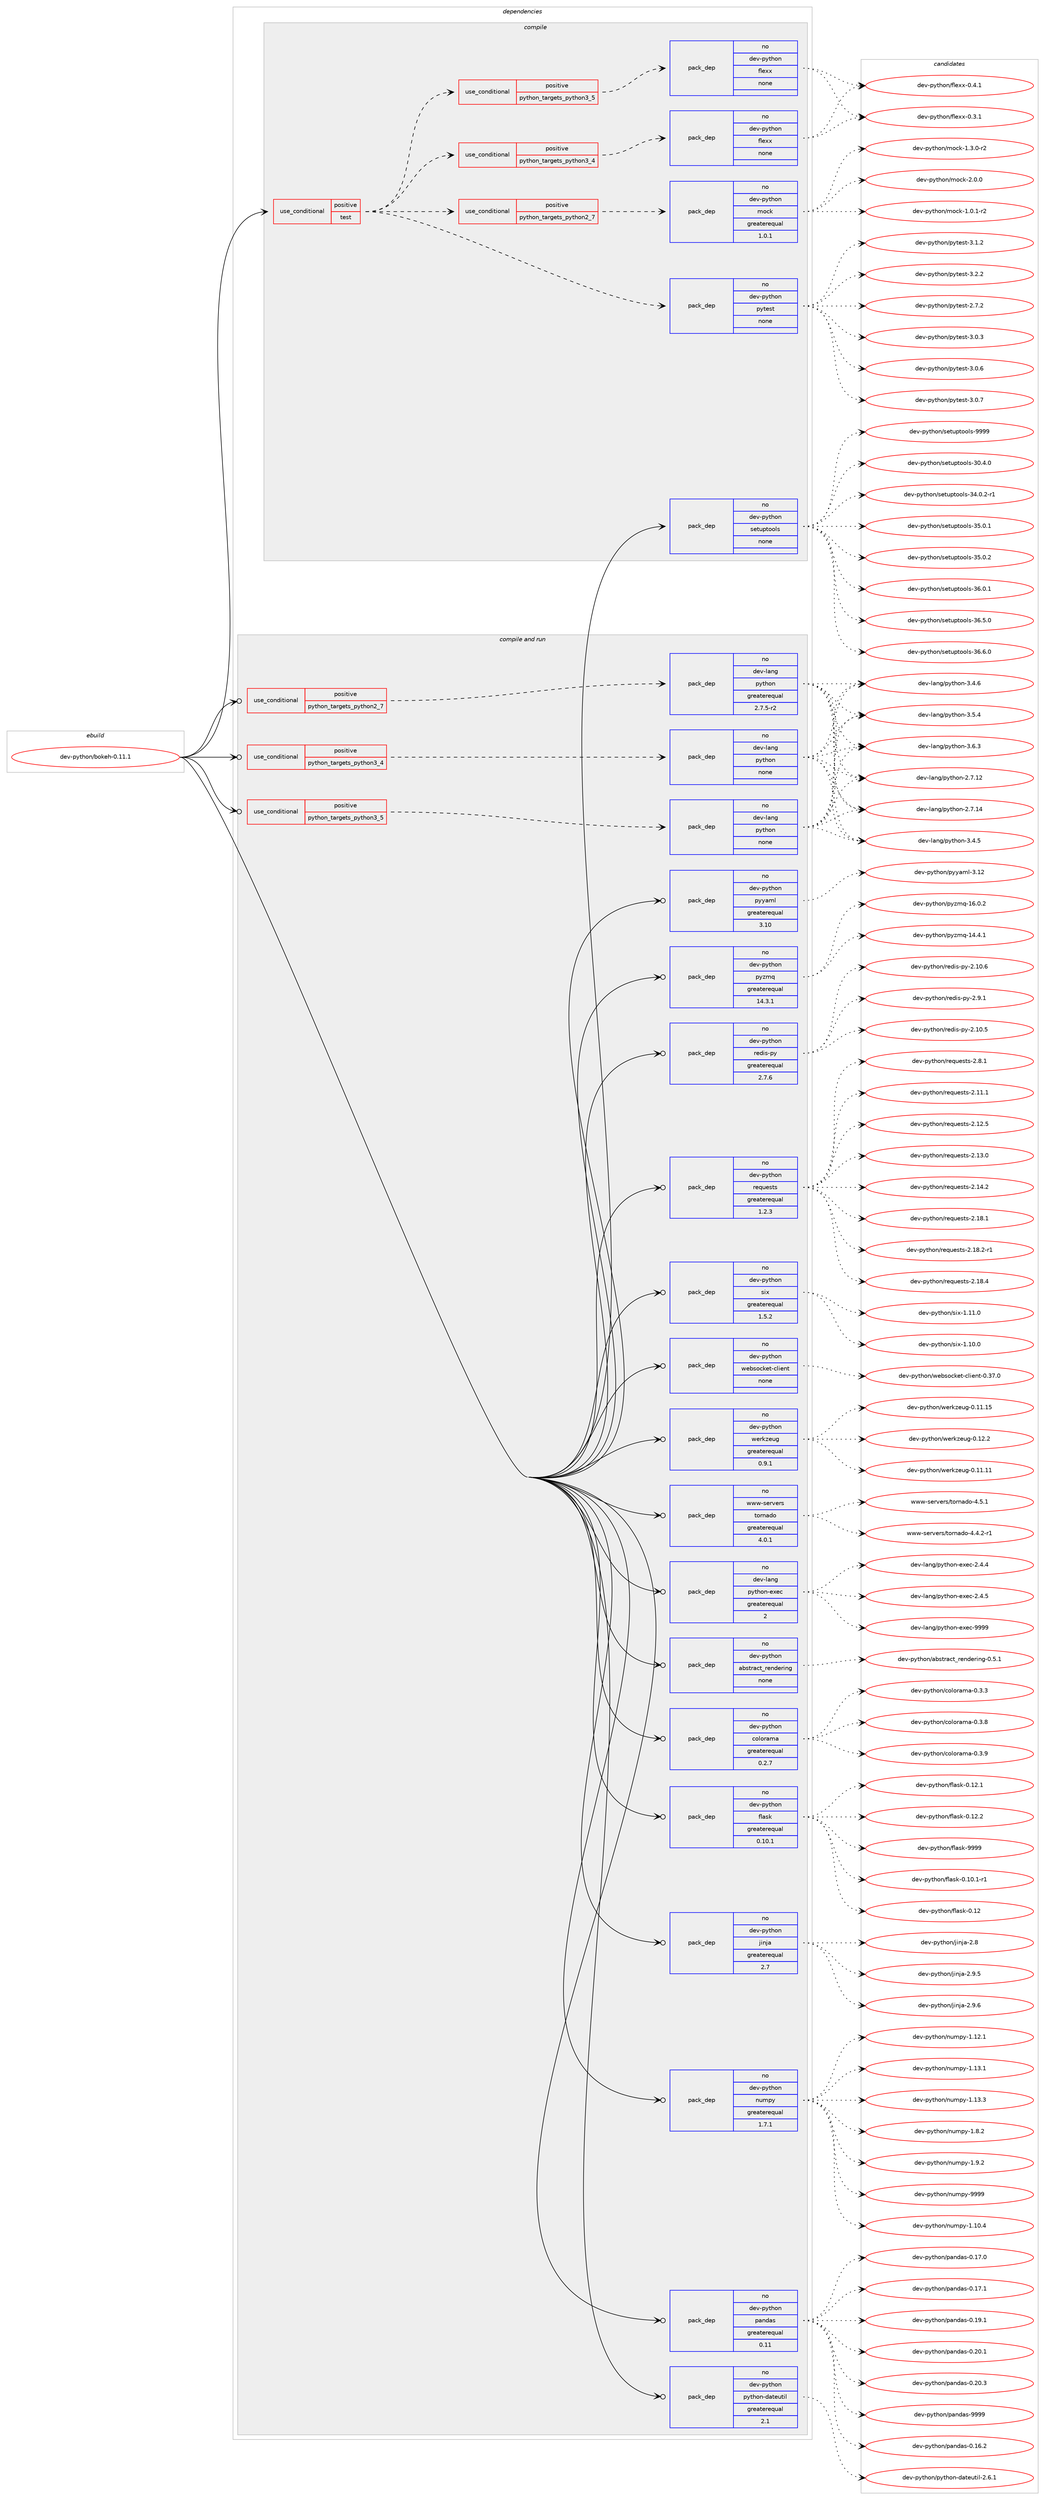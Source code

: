 digraph prolog {

# *************
# Graph options
# *************

newrank=true;
concentrate=true;
compound=true;
graph [rankdir=LR,fontname=Helvetica,fontsize=10,ranksep=1.5];#, ranksep=2.5, nodesep=0.2];
edge  [arrowhead=vee];
node  [fontname=Helvetica,fontsize=10];

# **********
# The ebuild
# **********

subgraph cluster_leftcol {
color=gray;
rank=same;
label=<<i>ebuild</i>>;
id [label="dev-python/bokeh-0.11.1", color=red, width=4, href="../dev-python/bokeh-0.11.1.svg"];
}

# ****************
# The dependencies
# ****************

subgraph cluster_midcol {
color=gray;
label=<<i>dependencies</i>>;
subgraph cluster_compile {
fillcolor="#eeeeee";
style=filled;
label=<<i>compile</i>>;
subgraph cond30224 {
dependency149125 [label=<<TABLE BORDER="0" CELLBORDER="1" CELLSPACING="0" CELLPADDING="4"><TR><TD ROWSPAN="3" CELLPADDING="10">use_conditional</TD></TR><TR><TD>positive</TD></TR><TR><TD>test</TD></TR></TABLE>>, shape=none, color=red];
subgraph pack115080 {
dependency149126 [label=<<TABLE BORDER="0" CELLBORDER="1" CELLSPACING="0" CELLPADDING="4" WIDTH="220"><TR><TD ROWSPAN="6" CELLPADDING="30">pack_dep</TD></TR><TR><TD WIDTH="110">no</TD></TR><TR><TD>dev-python</TD></TR><TR><TD>pytest</TD></TR><TR><TD>none</TD></TR><TR><TD></TD></TR></TABLE>>, shape=none, color=blue];
}
dependency149125:e -> dependency149126:w [weight=20,style="dashed",arrowhead="vee"];
subgraph cond30225 {
dependency149127 [label=<<TABLE BORDER="0" CELLBORDER="1" CELLSPACING="0" CELLPADDING="4"><TR><TD ROWSPAN="3" CELLPADDING="10">use_conditional</TD></TR><TR><TD>positive</TD></TR><TR><TD>python_targets_python2_7</TD></TR></TABLE>>, shape=none, color=red];
subgraph pack115081 {
dependency149128 [label=<<TABLE BORDER="0" CELLBORDER="1" CELLSPACING="0" CELLPADDING="4" WIDTH="220"><TR><TD ROWSPAN="6" CELLPADDING="30">pack_dep</TD></TR><TR><TD WIDTH="110">no</TD></TR><TR><TD>dev-python</TD></TR><TR><TD>mock</TD></TR><TR><TD>greaterequal</TD></TR><TR><TD>1.0.1</TD></TR></TABLE>>, shape=none, color=blue];
}
dependency149127:e -> dependency149128:w [weight=20,style="dashed",arrowhead="vee"];
}
dependency149125:e -> dependency149127:w [weight=20,style="dashed",arrowhead="vee"];
subgraph cond30226 {
dependency149129 [label=<<TABLE BORDER="0" CELLBORDER="1" CELLSPACING="0" CELLPADDING="4"><TR><TD ROWSPAN="3" CELLPADDING="10">use_conditional</TD></TR><TR><TD>positive</TD></TR><TR><TD>python_targets_python3_4</TD></TR></TABLE>>, shape=none, color=red];
subgraph pack115082 {
dependency149130 [label=<<TABLE BORDER="0" CELLBORDER="1" CELLSPACING="0" CELLPADDING="4" WIDTH="220"><TR><TD ROWSPAN="6" CELLPADDING="30">pack_dep</TD></TR><TR><TD WIDTH="110">no</TD></TR><TR><TD>dev-python</TD></TR><TR><TD>flexx</TD></TR><TR><TD>none</TD></TR><TR><TD></TD></TR></TABLE>>, shape=none, color=blue];
}
dependency149129:e -> dependency149130:w [weight=20,style="dashed",arrowhead="vee"];
}
dependency149125:e -> dependency149129:w [weight=20,style="dashed",arrowhead="vee"];
subgraph cond30227 {
dependency149131 [label=<<TABLE BORDER="0" CELLBORDER="1" CELLSPACING="0" CELLPADDING="4"><TR><TD ROWSPAN="3" CELLPADDING="10">use_conditional</TD></TR><TR><TD>positive</TD></TR><TR><TD>python_targets_python3_5</TD></TR></TABLE>>, shape=none, color=red];
subgraph pack115083 {
dependency149132 [label=<<TABLE BORDER="0" CELLBORDER="1" CELLSPACING="0" CELLPADDING="4" WIDTH="220"><TR><TD ROWSPAN="6" CELLPADDING="30">pack_dep</TD></TR><TR><TD WIDTH="110">no</TD></TR><TR><TD>dev-python</TD></TR><TR><TD>flexx</TD></TR><TR><TD>none</TD></TR><TR><TD></TD></TR></TABLE>>, shape=none, color=blue];
}
dependency149131:e -> dependency149132:w [weight=20,style="dashed",arrowhead="vee"];
}
dependency149125:e -> dependency149131:w [weight=20,style="dashed",arrowhead="vee"];
}
id:e -> dependency149125:w [weight=20,style="solid",arrowhead="vee"];
subgraph pack115084 {
dependency149133 [label=<<TABLE BORDER="0" CELLBORDER="1" CELLSPACING="0" CELLPADDING="4" WIDTH="220"><TR><TD ROWSPAN="6" CELLPADDING="30">pack_dep</TD></TR><TR><TD WIDTH="110">no</TD></TR><TR><TD>dev-python</TD></TR><TR><TD>setuptools</TD></TR><TR><TD>none</TD></TR><TR><TD></TD></TR></TABLE>>, shape=none, color=blue];
}
id:e -> dependency149133:w [weight=20,style="solid",arrowhead="vee"];
}
subgraph cluster_compileandrun {
fillcolor="#eeeeee";
style=filled;
label=<<i>compile and run</i>>;
subgraph cond30228 {
dependency149134 [label=<<TABLE BORDER="0" CELLBORDER="1" CELLSPACING="0" CELLPADDING="4"><TR><TD ROWSPAN="3" CELLPADDING="10">use_conditional</TD></TR><TR><TD>positive</TD></TR><TR><TD>python_targets_python2_7</TD></TR></TABLE>>, shape=none, color=red];
subgraph pack115085 {
dependency149135 [label=<<TABLE BORDER="0" CELLBORDER="1" CELLSPACING="0" CELLPADDING="4" WIDTH="220"><TR><TD ROWSPAN="6" CELLPADDING="30">pack_dep</TD></TR><TR><TD WIDTH="110">no</TD></TR><TR><TD>dev-lang</TD></TR><TR><TD>python</TD></TR><TR><TD>greaterequal</TD></TR><TR><TD>2.7.5-r2</TD></TR></TABLE>>, shape=none, color=blue];
}
dependency149134:e -> dependency149135:w [weight=20,style="dashed",arrowhead="vee"];
}
id:e -> dependency149134:w [weight=20,style="solid",arrowhead="odotvee"];
subgraph cond30229 {
dependency149136 [label=<<TABLE BORDER="0" CELLBORDER="1" CELLSPACING="0" CELLPADDING="4"><TR><TD ROWSPAN="3" CELLPADDING="10">use_conditional</TD></TR><TR><TD>positive</TD></TR><TR><TD>python_targets_python3_4</TD></TR></TABLE>>, shape=none, color=red];
subgraph pack115086 {
dependency149137 [label=<<TABLE BORDER="0" CELLBORDER="1" CELLSPACING="0" CELLPADDING="4" WIDTH="220"><TR><TD ROWSPAN="6" CELLPADDING="30">pack_dep</TD></TR><TR><TD WIDTH="110">no</TD></TR><TR><TD>dev-lang</TD></TR><TR><TD>python</TD></TR><TR><TD>none</TD></TR><TR><TD></TD></TR></TABLE>>, shape=none, color=blue];
}
dependency149136:e -> dependency149137:w [weight=20,style="dashed",arrowhead="vee"];
}
id:e -> dependency149136:w [weight=20,style="solid",arrowhead="odotvee"];
subgraph cond30230 {
dependency149138 [label=<<TABLE BORDER="0" CELLBORDER="1" CELLSPACING="0" CELLPADDING="4"><TR><TD ROWSPAN="3" CELLPADDING="10">use_conditional</TD></TR><TR><TD>positive</TD></TR><TR><TD>python_targets_python3_5</TD></TR></TABLE>>, shape=none, color=red];
subgraph pack115087 {
dependency149139 [label=<<TABLE BORDER="0" CELLBORDER="1" CELLSPACING="0" CELLPADDING="4" WIDTH="220"><TR><TD ROWSPAN="6" CELLPADDING="30">pack_dep</TD></TR><TR><TD WIDTH="110">no</TD></TR><TR><TD>dev-lang</TD></TR><TR><TD>python</TD></TR><TR><TD>none</TD></TR><TR><TD></TD></TR></TABLE>>, shape=none, color=blue];
}
dependency149138:e -> dependency149139:w [weight=20,style="dashed",arrowhead="vee"];
}
id:e -> dependency149138:w [weight=20,style="solid",arrowhead="odotvee"];
subgraph pack115088 {
dependency149140 [label=<<TABLE BORDER="0" CELLBORDER="1" CELLSPACING="0" CELLPADDING="4" WIDTH="220"><TR><TD ROWSPAN="6" CELLPADDING="30">pack_dep</TD></TR><TR><TD WIDTH="110">no</TD></TR><TR><TD>dev-lang</TD></TR><TR><TD>python-exec</TD></TR><TR><TD>greaterequal</TD></TR><TR><TD>2</TD></TR></TABLE>>, shape=none, color=blue];
}
id:e -> dependency149140:w [weight=20,style="solid",arrowhead="odotvee"];
subgraph pack115089 {
dependency149141 [label=<<TABLE BORDER="0" CELLBORDER="1" CELLSPACING="0" CELLPADDING="4" WIDTH="220"><TR><TD ROWSPAN="6" CELLPADDING="30">pack_dep</TD></TR><TR><TD WIDTH="110">no</TD></TR><TR><TD>dev-python</TD></TR><TR><TD>abstract_rendering</TD></TR><TR><TD>none</TD></TR><TR><TD></TD></TR></TABLE>>, shape=none, color=blue];
}
id:e -> dependency149141:w [weight=20,style="solid",arrowhead="odotvee"];
subgraph pack115090 {
dependency149142 [label=<<TABLE BORDER="0" CELLBORDER="1" CELLSPACING="0" CELLPADDING="4" WIDTH="220"><TR><TD ROWSPAN="6" CELLPADDING="30">pack_dep</TD></TR><TR><TD WIDTH="110">no</TD></TR><TR><TD>dev-python</TD></TR><TR><TD>colorama</TD></TR><TR><TD>greaterequal</TD></TR><TR><TD>0.2.7</TD></TR></TABLE>>, shape=none, color=blue];
}
id:e -> dependency149142:w [weight=20,style="solid",arrowhead="odotvee"];
subgraph pack115091 {
dependency149143 [label=<<TABLE BORDER="0" CELLBORDER="1" CELLSPACING="0" CELLPADDING="4" WIDTH="220"><TR><TD ROWSPAN="6" CELLPADDING="30">pack_dep</TD></TR><TR><TD WIDTH="110">no</TD></TR><TR><TD>dev-python</TD></TR><TR><TD>flask</TD></TR><TR><TD>greaterequal</TD></TR><TR><TD>0.10.1</TD></TR></TABLE>>, shape=none, color=blue];
}
id:e -> dependency149143:w [weight=20,style="solid",arrowhead="odotvee"];
subgraph pack115092 {
dependency149144 [label=<<TABLE BORDER="0" CELLBORDER="1" CELLSPACING="0" CELLPADDING="4" WIDTH="220"><TR><TD ROWSPAN="6" CELLPADDING="30">pack_dep</TD></TR><TR><TD WIDTH="110">no</TD></TR><TR><TD>dev-python</TD></TR><TR><TD>jinja</TD></TR><TR><TD>greaterequal</TD></TR><TR><TD>2.7</TD></TR></TABLE>>, shape=none, color=blue];
}
id:e -> dependency149144:w [weight=20,style="solid",arrowhead="odotvee"];
subgraph pack115093 {
dependency149145 [label=<<TABLE BORDER="0" CELLBORDER="1" CELLSPACING="0" CELLPADDING="4" WIDTH="220"><TR><TD ROWSPAN="6" CELLPADDING="30">pack_dep</TD></TR><TR><TD WIDTH="110">no</TD></TR><TR><TD>dev-python</TD></TR><TR><TD>numpy</TD></TR><TR><TD>greaterequal</TD></TR><TR><TD>1.7.1</TD></TR></TABLE>>, shape=none, color=blue];
}
id:e -> dependency149145:w [weight=20,style="solid",arrowhead="odotvee"];
subgraph pack115094 {
dependency149146 [label=<<TABLE BORDER="0" CELLBORDER="1" CELLSPACING="0" CELLPADDING="4" WIDTH="220"><TR><TD ROWSPAN="6" CELLPADDING="30">pack_dep</TD></TR><TR><TD WIDTH="110">no</TD></TR><TR><TD>dev-python</TD></TR><TR><TD>pandas</TD></TR><TR><TD>greaterequal</TD></TR><TR><TD>0.11</TD></TR></TABLE>>, shape=none, color=blue];
}
id:e -> dependency149146:w [weight=20,style="solid",arrowhead="odotvee"];
subgraph pack115095 {
dependency149147 [label=<<TABLE BORDER="0" CELLBORDER="1" CELLSPACING="0" CELLPADDING="4" WIDTH="220"><TR><TD ROWSPAN="6" CELLPADDING="30">pack_dep</TD></TR><TR><TD WIDTH="110">no</TD></TR><TR><TD>dev-python</TD></TR><TR><TD>python-dateutil</TD></TR><TR><TD>greaterequal</TD></TR><TR><TD>2.1</TD></TR></TABLE>>, shape=none, color=blue];
}
id:e -> dependency149147:w [weight=20,style="solid",arrowhead="odotvee"];
subgraph pack115096 {
dependency149148 [label=<<TABLE BORDER="0" CELLBORDER="1" CELLSPACING="0" CELLPADDING="4" WIDTH="220"><TR><TD ROWSPAN="6" CELLPADDING="30">pack_dep</TD></TR><TR><TD WIDTH="110">no</TD></TR><TR><TD>dev-python</TD></TR><TR><TD>pyyaml</TD></TR><TR><TD>greaterequal</TD></TR><TR><TD>3.10</TD></TR></TABLE>>, shape=none, color=blue];
}
id:e -> dependency149148:w [weight=20,style="solid",arrowhead="odotvee"];
subgraph pack115097 {
dependency149149 [label=<<TABLE BORDER="0" CELLBORDER="1" CELLSPACING="0" CELLPADDING="4" WIDTH="220"><TR><TD ROWSPAN="6" CELLPADDING="30">pack_dep</TD></TR><TR><TD WIDTH="110">no</TD></TR><TR><TD>dev-python</TD></TR><TR><TD>pyzmq</TD></TR><TR><TD>greaterequal</TD></TR><TR><TD>14.3.1</TD></TR></TABLE>>, shape=none, color=blue];
}
id:e -> dependency149149:w [weight=20,style="solid",arrowhead="odotvee"];
subgraph pack115098 {
dependency149150 [label=<<TABLE BORDER="0" CELLBORDER="1" CELLSPACING="0" CELLPADDING="4" WIDTH="220"><TR><TD ROWSPAN="6" CELLPADDING="30">pack_dep</TD></TR><TR><TD WIDTH="110">no</TD></TR><TR><TD>dev-python</TD></TR><TR><TD>redis-py</TD></TR><TR><TD>greaterequal</TD></TR><TR><TD>2.7.6</TD></TR></TABLE>>, shape=none, color=blue];
}
id:e -> dependency149150:w [weight=20,style="solid",arrowhead="odotvee"];
subgraph pack115099 {
dependency149151 [label=<<TABLE BORDER="0" CELLBORDER="1" CELLSPACING="0" CELLPADDING="4" WIDTH="220"><TR><TD ROWSPAN="6" CELLPADDING="30">pack_dep</TD></TR><TR><TD WIDTH="110">no</TD></TR><TR><TD>dev-python</TD></TR><TR><TD>requests</TD></TR><TR><TD>greaterequal</TD></TR><TR><TD>1.2.3</TD></TR></TABLE>>, shape=none, color=blue];
}
id:e -> dependency149151:w [weight=20,style="solid",arrowhead="odotvee"];
subgraph pack115100 {
dependency149152 [label=<<TABLE BORDER="0" CELLBORDER="1" CELLSPACING="0" CELLPADDING="4" WIDTH="220"><TR><TD ROWSPAN="6" CELLPADDING="30">pack_dep</TD></TR><TR><TD WIDTH="110">no</TD></TR><TR><TD>dev-python</TD></TR><TR><TD>six</TD></TR><TR><TD>greaterequal</TD></TR><TR><TD>1.5.2</TD></TR></TABLE>>, shape=none, color=blue];
}
id:e -> dependency149152:w [weight=20,style="solid",arrowhead="odotvee"];
subgraph pack115101 {
dependency149153 [label=<<TABLE BORDER="0" CELLBORDER="1" CELLSPACING="0" CELLPADDING="4" WIDTH="220"><TR><TD ROWSPAN="6" CELLPADDING="30">pack_dep</TD></TR><TR><TD WIDTH="110">no</TD></TR><TR><TD>dev-python</TD></TR><TR><TD>websocket-client</TD></TR><TR><TD>none</TD></TR><TR><TD></TD></TR></TABLE>>, shape=none, color=blue];
}
id:e -> dependency149153:w [weight=20,style="solid",arrowhead="odotvee"];
subgraph pack115102 {
dependency149154 [label=<<TABLE BORDER="0" CELLBORDER="1" CELLSPACING="0" CELLPADDING="4" WIDTH="220"><TR><TD ROWSPAN="6" CELLPADDING="30">pack_dep</TD></TR><TR><TD WIDTH="110">no</TD></TR><TR><TD>dev-python</TD></TR><TR><TD>werkzeug</TD></TR><TR><TD>greaterequal</TD></TR><TR><TD>0.9.1</TD></TR></TABLE>>, shape=none, color=blue];
}
id:e -> dependency149154:w [weight=20,style="solid",arrowhead="odotvee"];
subgraph pack115103 {
dependency149155 [label=<<TABLE BORDER="0" CELLBORDER="1" CELLSPACING="0" CELLPADDING="4" WIDTH="220"><TR><TD ROWSPAN="6" CELLPADDING="30">pack_dep</TD></TR><TR><TD WIDTH="110">no</TD></TR><TR><TD>www-servers</TD></TR><TR><TD>tornado</TD></TR><TR><TD>greaterequal</TD></TR><TR><TD>4.0.1</TD></TR></TABLE>>, shape=none, color=blue];
}
id:e -> dependency149155:w [weight=20,style="solid",arrowhead="odotvee"];
}
subgraph cluster_run {
fillcolor="#eeeeee";
style=filled;
label=<<i>run</i>>;
}
}

# **************
# The candidates
# **************

subgraph cluster_choices {
rank=same;
color=gray;
label=<<i>candidates</i>>;

subgraph choice115080 {
color=black;
nodesep=1;
choice1001011184511212111610411111047112121116101115116455046554650 [label="dev-python/pytest-2.7.2", color=red, width=4,href="../dev-python/pytest-2.7.2.svg"];
choice1001011184511212111610411111047112121116101115116455146484651 [label="dev-python/pytest-3.0.3", color=red, width=4,href="../dev-python/pytest-3.0.3.svg"];
choice1001011184511212111610411111047112121116101115116455146484654 [label="dev-python/pytest-3.0.6", color=red, width=4,href="../dev-python/pytest-3.0.6.svg"];
choice1001011184511212111610411111047112121116101115116455146484655 [label="dev-python/pytest-3.0.7", color=red, width=4,href="../dev-python/pytest-3.0.7.svg"];
choice1001011184511212111610411111047112121116101115116455146494650 [label="dev-python/pytest-3.1.2", color=red, width=4,href="../dev-python/pytest-3.1.2.svg"];
choice1001011184511212111610411111047112121116101115116455146504650 [label="dev-python/pytest-3.2.2", color=red, width=4,href="../dev-python/pytest-3.2.2.svg"];
dependency149126:e -> choice1001011184511212111610411111047112121116101115116455046554650:w [style=dotted,weight="100"];
dependency149126:e -> choice1001011184511212111610411111047112121116101115116455146484651:w [style=dotted,weight="100"];
dependency149126:e -> choice1001011184511212111610411111047112121116101115116455146484654:w [style=dotted,weight="100"];
dependency149126:e -> choice1001011184511212111610411111047112121116101115116455146484655:w [style=dotted,weight="100"];
dependency149126:e -> choice1001011184511212111610411111047112121116101115116455146494650:w [style=dotted,weight="100"];
dependency149126:e -> choice1001011184511212111610411111047112121116101115116455146504650:w [style=dotted,weight="100"];
}
subgraph choice115081 {
color=black;
nodesep=1;
choice1001011184511212111610411111047109111991074549464846494511450 [label="dev-python/mock-1.0.1-r2", color=red, width=4,href="../dev-python/mock-1.0.1-r2.svg"];
choice1001011184511212111610411111047109111991074549465146484511450 [label="dev-python/mock-1.3.0-r2", color=red, width=4,href="../dev-python/mock-1.3.0-r2.svg"];
choice100101118451121211161041111104710911199107455046484648 [label="dev-python/mock-2.0.0", color=red, width=4,href="../dev-python/mock-2.0.0.svg"];
dependency149128:e -> choice1001011184511212111610411111047109111991074549464846494511450:w [style=dotted,weight="100"];
dependency149128:e -> choice1001011184511212111610411111047109111991074549465146484511450:w [style=dotted,weight="100"];
dependency149128:e -> choice100101118451121211161041111104710911199107455046484648:w [style=dotted,weight="100"];
}
subgraph choice115082 {
color=black;
nodesep=1;
choice1001011184511212111610411111047102108101120120454846514649 [label="dev-python/flexx-0.3.1", color=red, width=4,href="../dev-python/flexx-0.3.1.svg"];
choice1001011184511212111610411111047102108101120120454846524649 [label="dev-python/flexx-0.4.1", color=red, width=4,href="../dev-python/flexx-0.4.1.svg"];
dependency149130:e -> choice1001011184511212111610411111047102108101120120454846514649:w [style=dotted,weight="100"];
dependency149130:e -> choice1001011184511212111610411111047102108101120120454846524649:w [style=dotted,weight="100"];
}
subgraph choice115083 {
color=black;
nodesep=1;
choice1001011184511212111610411111047102108101120120454846514649 [label="dev-python/flexx-0.3.1", color=red, width=4,href="../dev-python/flexx-0.3.1.svg"];
choice1001011184511212111610411111047102108101120120454846524649 [label="dev-python/flexx-0.4.1", color=red, width=4,href="../dev-python/flexx-0.4.1.svg"];
dependency149132:e -> choice1001011184511212111610411111047102108101120120454846514649:w [style=dotted,weight="100"];
dependency149132:e -> choice1001011184511212111610411111047102108101120120454846524649:w [style=dotted,weight="100"];
}
subgraph choice115084 {
color=black;
nodesep=1;
choice100101118451121211161041111104711510111611711211611111110811545514846524648 [label="dev-python/setuptools-30.4.0", color=red, width=4,href="../dev-python/setuptools-30.4.0.svg"];
choice1001011184511212111610411111047115101116117112116111111108115455152464846504511449 [label="dev-python/setuptools-34.0.2-r1", color=red, width=4,href="../dev-python/setuptools-34.0.2-r1.svg"];
choice100101118451121211161041111104711510111611711211611111110811545515346484649 [label="dev-python/setuptools-35.0.1", color=red, width=4,href="../dev-python/setuptools-35.0.1.svg"];
choice100101118451121211161041111104711510111611711211611111110811545515346484650 [label="dev-python/setuptools-35.0.2", color=red, width=4,href="../dev-python/setuptools-35.0.2.svg"];
choice100101118451121211161041111104711510111611711211611111110811545515446484649 [label="dev-python/setuptools-36.0.1", color=red, width=4,href="../dev-python/setuptools-36.0.1.svg"];
choice100101118451121211161041111104711510111611711211611111110811545515446534648 [label="dev-python/setuptools-36.5.0", color=red, width=4,href="../dev-python/setuptools-36.5.0.svg"];
choice100101118451121211161041111104711510111611711211611111110811545515446544648 [label="dev-python/setuptools-36.6.0", color=red, width=4,href="../dev-python/setuptools-36.6.0.svg"];
choice10010111845112121116104111110471151011161171121161111111081154557575757 [label="dev-python/setuptools-9999", color=red, width=4,href="../dev-python/setuptools-9999.svg"];
dependency149133:e -> choice100101118451121211161041111104711510111611711211611111110811545514846524648:w [style=dotted,weight="100"];
dependency149133:e -> choice1001011184511212111610411111047115101116117112116111111108115455152464846504511449:w [style=dotted,weight="100"];
dependency149133:e -> choice100101118451121211161041111104711510111611711211611111110811545515346484649:w [style=dotted,weight="100"];
dependency149133:e -> choice100101118451121211161041111104711510111611711211611111110811545515346484650:w [style=dotted,weight="100"];
dependency149133:e -> choice100101118451121211161041111104711510111611711211611111110811545515446484649:w [style=dotted,weight="100"];
dependency149133:e -> choice100101118451121211161041111104711510111611711211611111110811545515446534648:w [style=dotted,weight="100"];
dependency149133:e -> choice100101118451121211161041111104711510111611711211611111110811545515446544648:w [style=dotted,weight="100"];
dependency149133:e -> choice10010111845112121116104111110471151011161171121161111111081154557575757:w [style=dotted,weight="100"];
}
subgraph choice115085 {
color=black;
nodesep=1;
choice10010111845108971101034711212111610411111045504655464950 [label="dev-lang/python-2.7.12", color=red, width=4,href="../dev-lang/python-2.7.12.svg"];
choice10010111845108971101034711212111610411111045504655464952 [label="dev-lang/python-2.7.14", color=red, width=4,href="../dev-lang/python-2.7.14.svg"];
choice100101118451089711010347112121116104111110455146524653 [label="dev-lang/python-3.4.5", color=red, width=4,href="../dev-lang/python-3.4.5.svg"];
choice100101118451089711010347112121116104111110455146524654 [label="dev-lang/python-3.4.6", color=red, width=4,href="../dev-lang/python-3.4.6.svg"];
choice100101118451089711010347112121116104111110455146534652 [label="dev-lang/python-3.5.4", color=red, width=4,href="../dev-lang/python-3.5.4.svg"];
choice100101118451089711010347112121116104111110455146544651 [label="dev-lang/python-3.6.3", color=red, width=4,href="../dev-lang/python-3.6.3.svg"];
dependency149135:e -> choice10010111845108971101034711212111610411111045504655464950:w [style=dotted,weight="100"];
dependency149135:e -> choice10010111845108971101034711212111610411111045504655464952:w [style=dotted,weight="100"];
dependency149135:e -> choice100101118451089711010347112121116104111110455146524653:w [style=dotted,weight="100"];
dependency149135:e -> choice100101118451089711010347112121116104111110455146524654:w [style=dotted,weight="100"];
dependency149135:e -> choice100101118451089711010347112121116104111110455146534652:w [style=dotted,weight="100"];
dependency149135:e -> choice100101118451089711010347112121116104111110455146544651:w [style=dotted,weight="100"];
}
subgraph choice115086 {
color=black;
nodesep=1;
choice10010111845108971101034711212111610411111045504655464950 [label="dev-lang/python-2.7.12", color=red, width=4,href="../dev-lang/python-2.7.12.svg"];
choice10010111845108971101034711212111610411111045504655464952 [label="dev-lang/python-2.7.14", color=red, width=4,href="../dev-lang/python-2.7.14.svg"];
choice100101118451089711010347112121116104111110455146524653 [label="dev-lang/python-3.4.5", color=red, width=4,href="../dev-lang/python-3.4.5.svg"];
choice100101118451089711010347112121116104111110455146524654 [label="dev-lang/python-3.4.6", color=red, width=4,href="../dev-lang/python-3.4.6.svg"];
choice100101118451089711010347112121116104111110455146534652 [label="dev-lang/python-3.5.4", color=red, width=4,href="../dev-lang/python-3.5.4.svg"];
choice100101118451089711010347112121116104111110455146544651 [label="dev-lang/python-3.6.3", color=red, width=4,href="../dev-lang/python-3.6.3.svg"];
dependency149137:e -> choice10010111845108971101034711212111610411111045504655464950:w [style=dotted,weight="100"];
dependency149137:e -> choice10010111845108971101034711212111610411111045504655464952:w [style=dotted,weight="100"];
dependency149137:e -> choice100101118451089711010347112121116104111110455146524653:w [style=dotted,weight="100"];
dependency149137:e -> choice100101118451089711010347112121116104111110455146524654:w [style=dotted,weight="100"];
dependency149137:e -> choice100101118451089711010347112121116104111110455146534652:w [style=dotted,weight="100"];
dependency149137:e -> choice100101118451089711010347112121116104111110455146544651:w [style=dotted,weight="100"];
}
subgraph choice115087 {
color=black;
nodesep=1;
choice10010111845108971101034711212111610411111045504655464950 [label="dev-lang/python-2.7.12", color=red, width=4,href="../dev-lang/python-2.7.12.svg"];
choice10010111845108971101034711212111610411111045504655464952 [label="dev-lang/python-2.7.14", color=red, width=4,href="../dev-lang/python-2.7.14.svg"];
choice100101118451089711010347112121116104111110455146524653 [label="dev-lang/python-3.4.5", color=red, width=4,href="../dev-lang/python-3.4.5.svg"];
choice100101118451089711010347112121116104111110455146524654 [label="dev-lang/python-3.4.6", color=red, width=4,href="../dev-lang/python-3.4.6.svg"];
choice100101118451089711010347112121116104111110455146534652 [label="dev-lang/python-3.5.4", color=red, width=4,href="../dev-lang/python-3.5.4.svg"];
choice100101118451089711010347112121116104111110455146544651 [label="dev-lang/python-3.6.3", color=red, width=4,href="../dev-lang/python-3.6.3.svg"];
dependency149139:e -> choice10010111845108971101034711212111610411111045504655464950:w [style=dotted,weight="100"];
dependency149139:e -> choice10010111845108971101034711212111610411111045504655464952:w [style=dotted,weight="100"];
dependency149139:e -> choice100101118451089711010347112121116104111110455146524653:w [style=dotted,weight="100"];
dependency149139:e -> choice100101118451089711010347112121116104111110455146524654:w [style=dotted,weight="100"];
dependency149139:e -> choice100101118451089711010347112121116104111110455146534652:w [style=dotted,weight="100"];
dependency149139:e -> choice100101118451089711010347112121116104111110455146544651:w [style=dotted,weight="100"];
}
subgraph choice115088 {
color=black;
nodesep=1;
choice1001011184510897110103471121211161041111104510112010199455046524652 [label="dev-lang/python-exec-2.4.4", color=red, width=4,href="../dev-lang/python-exec-2.4.4.svg"];
choice1001011184510897110103471121211161041111104510112010199455046524653 [label="dev-lang/python-exec-2.4.5", color=red, width=4,href="../dev-lang/python-exec-2.4.5.svg"];
choice10010111845108971101034711212111610411111045101120101994557575757 [label="dev-lang/python-exec-9999", color=red, width=4,href="../dev-lang/python-exec-9999.svg"];
dependency149140:e -> choice1001011184510897110103471121211161041111104510112010199455046524652:w [style=dotted,weight="100"];
dependency149140:e -> choice1001011184510897110103471121211161041111104510112010199455046524653:w [style=dotted,weight="100"];
dependency149140:e -> choice10010111845108971101034711212111610411111045101120101994557575757:w [style=dotted,weight="100"];
}
subgraph choice115089 {
color=black;
nodesep=1;
choice10010111845112121116104111110479798115116114979911695114101110100101114105110103454846534649 [label="dev-python/abstract_rendering-0.5.1", color=red, width=4,href="../dev-python/abstract_rendering-0.5.1.svg"];
dependency149141:e -> choice10010111845112121116104111110479798115116114979911695114101110100101114105110103454846534649:w [style=dotted,weight="100"];
}
subgraph choice115090 {
color=black;
nodesep=1;
choice1001011184511212111610411111047991111081111149710997454846514651 [label="dev-python/colorama-0.3.3", color=red, width=4,href="../dev-python/colorama-0.3.3.svg"];
choice1001011184511212111610411111047991111081111149710997454846514656 [label="dev-python/colorama-0.3.8", color=red, width=4,href="../dev-python/colorama-0.3.8.svg"];
choice1001011184511212111610411111047991111081111149710997454846514657 [label="dev-python/colorama-0.3.9", color=red, width=4,href="../dev-python/colorama-0.3.9.svg"];
dependency149142:e -> choice1001011184511212111610411111047991111081111149710997454846514651:w [style=dotted,weight="100"];
dependency149142:e -> choice1001011184511212111610411111047991111081111149710997454846514656:w [style=dotted,weight="100"];
dependency149142:e -> choice1001011184511212111610411111047991111081111149710997454846514657:w [style=dotted,weight="100"];
}
subgraph choice115091 {
color=black;
nodesep=1;
choice100101118451121211161041111104710210897115107454846494846494511449 [label="dev-python/flask-0.10.1-r1", color=red, width=4,href="../dev-python/flask-0.10.1-r1.svg"];
choice1001011184511212111610411111047102108971151074548464950 [label="dev-python/flask-0.12", color=red, width=4,href="../dev-python/flask-0.12.svg"];
choice10010111845112121116104111110471021089711510745484649504649 [label="dev-python/flask-0.12.1", color=red, width=4,href="../dev-python/flask-0.12.1.svg"];
choice10010111845112121116104111110471021089711510745484649504650 [label="dev-python/flask-0.12.2", color=red, width=4,href="../dev-python/flask-0.12.2.svg"];
choice1001011184511212111610411111047102108971151074557575757 [label="dev-python/flask-9999", color=red, width=4,href="../dev-python/flask-9999.svg"];
dependency149143:e -> choice100101118451121211161041111104710210897115107454846494846494511449:w [style=dotted,weight="100"];
dependency149143:e -> choice1001011184511212111610411111047102108971151074548464950:w [style=dotted,weight="100"];
dependency149143:e -> choice10010111845112121116104111110471021089711510745484649504649:w [style=dotted,weight="100"];
dependency149143:e -> choice10010111845112121116104111110471021089711510745484649504650:w [style=dotted,weight="100"];
dependency149143:e -> choice1001011184511212111610411111047102108971151074557575757:w [style=dotted,weight="100"];
}
subgraph choice115092 {
color=black;
nodesep=1;
choice10010111845112121116104111110471061051101069745504656 [label="dev-python/jinja-2.8", color=red, width=4,href="../dev-python/jinja-2.8.svg"];
choice100101118451121211161041111104710610511010697455046574653 [label="dev-python/jinja-2.9.5", color=red, width=4,href="../dev-python/jinja-2.9.5.svg"];
choice100101118451121211161041111104710610511010697455046574654 [label="dev-python/jinja-2.9.6", color=red, width=4,href="../dev-python/jinja-2.9.6.svg"];
dependency149144:e -> choice10010111845112121116104111110471061051101069745504656:w [style=dotted,weight="100"];
dependency149144:e -> choice100101118451121211161041111104710610511010697455046574653:w [style=dotted,weight="100"];
dependency149144:e -> choice100101118451121211161041111104710610511010697455046574654:w [style=dotted,weight="100"];
}
subgraph choice115093 {
color=black;
nodesep=1;
choice100101118451121211161041111104711011710911212145494649484652 [label="dev-python/numpy-1.10.4", color=red, width=4,href="../dev-python/numpy-1.10.4.svg"];
choice100101118451121211161041111104711011710911212145494649504649 [label="dev-python/numpy-1.12.1", color=red, width=4,href="../dev-python/numpy-1.12.1.svg"];
choice100101118451121211161041111104711011710911212145494649514649 [label="dev-python/numpy-1.13.1", color=red, width=4,href="../dev-python/numpy-1.13.1.svg"];
choice100101118451121211161041111104711011710911212145494649514651 [label="dev-python/numpy-1.13.3", color=red, width=4,href="../dev-python/numpy-1.13.3.svg"];
choice1001011184511212111610411111047110117109112121454946564650 [label="dev-python/numpy-1.8.2", color=red, width=4,href="../dev-python/numpy-1.8.2.svg"];
choice1001011184511212111610411111047110117109112121454946574650 [label="dev-python/numpy-1.9.2", color=red, width=4,href="../dev-python/numpy-1.9.2.svg"];
choice10010111845112121116104111110471101171091121214557575757 [label="dev-python/numpy-9999", color=red, width=4,href="../dev-python/numpy-9999.svg"];
dependency149145:e -> choice100101118451121211161041111104711011710911212145494649484652:w [style=dotted,weight="100"];
dependency149145:e -> choice100101118451121211161041111104711011710911212145494649504649:w [style=dotted,weight="100"];
dependency149145:e -> choice100101118451121211161041111104711011710911212145494649514649:w [style=dotted,weight="100"];
dependency149145:e -> choice100101118451121211161041111104711011710911212145494649514651:w [style=dotted,weight="100"];
dependency149145:e -> choice1001011184511212111610411111047110117109112121454946564650:w [style=dotted,weight="100"];
dependency149145:e -> choice1001011184511212111610411111047110117109112121454946574650:w [style=dotted,weight="100"];
dependency149145:e -> choice10010111845112121116104111110471101171091121214557575757:w [style=dotted,weight="100"];
}
subgraph choice115094 {
color=black;
nodesep=1;
choice1001011184511212111610411111047112971101009711545484649544650 [label="dev-python/pandas-0.16.2", color=red, width=4,href="../dev-python/pandas-0.16.2.svg"];
choice1001011184511212111610411111047112971101009711545484649554648 [label="dev-python/pandas-0.17.0", color=red, width=4,href="../dev-python/pandas-0.17.0.svg"];
choice1001011184511212111610411111047112971101009711545484649554649 [label="dev-python/pandas-0.17.1", color=red, width=4,href="../dev-python/pandas-0.17.1.svg"];
choice1001011184511212111610411111047112971101009711545484649574649 [label="dev-python/pandas-0.19.1", color=red, width=4,href="../dev-python/pandas-0.19.1.svg"];
choice1001011184511212111610411111047112971101009711545484650484649 [label="dev-python/pandas-0.20.1", color=red, width=4,href="../dev-python/pandas-0.20.1.svg"];
choice1001011184511212111610411111047112971101009711545484650484651 [label="dev-python/pandas-0.20.3", color=red, width=4,href="../dev-python/pandas-0.20.3.svg"];
choice100101118451121211161041111104711297110100971154557575757 [label="dev-python/pandas-9999", color=red, width=4,href="../dev-python/pandas-9999.svg"];
dependency149146:e -> choice1001011184511212111610411111047112971101009711545484649544650:w [style=dotted,weight="100"];
dependency149146:e -> choice1001011184511212111610411111047112971101009711545484649554648:w [style=dotted,weight="100"];
dependency149146:e -> choice1001011184511212111610411111047112971101009711545484649554649:w [style=dotted,weight="100"];
dependency149146:e -> choice1001011184511212111610411111047112971101009711545484649574649:w [style=dotted,weight="100"];
dependency149146:e -> choice1001011184511212111610411111047112971101009711545484650484649:w [style=dotted,weight="100"];
dependency149146:e -> choice1001011184511212111610411111047112971101009711545484650484651:w [style=dotted,weight="100"];
dependency149146:e -> choice100101118451121211161041111104711297110100971154557575757:w [style=dotted,weight="100"];
}
subgraph choice115095 {
color=black;
nodesep=1;
choice10010111845112121116104111110471121211161041111104510097116101117116105108455046544649 [label="dev-python/python-dateutil-2.6.1", color=red, width=4,href="../dev-python/python-dateutil-2.6.1.svg"];
dependency149147:e -> choice10010111845112121116104111110471121211161041111104510097116101117116105108455046544649:w [style=dotted,weight="100"];
}
subgraph choice115096 {
color=black;
nodesep=1;
choice1001011184511212111610411111047112121121971091084551464950 [label="dev-python/pyyaml-3.12", color=red, width=4,href="../dev-python/pyyaml-3.12.svg"];
dependency149148:e -> choice1001011184511212111610411111047112121121971091084551464950:w [style=dotted,weight="100"];
}
subgraph choice115097 {
color=black;
nodesep=1;
choice100101118451121211161041111104711212112210911345495246524649 [label="dev-python/pyzmq-14.4.1", color=red, width=4,href="../dev-python/pyzmq-14.4.1.svg"];
choice100101118451121211161041111104711212112210911345495446484650 [label="dev-python/pyzmq-16.0.2", color=red, width=4,href="../dev-python/pyzmq-16.0.2.svg"];
dependency149149:e -> choice100101118451121211161041111104711212112210911345495246524649:w [style=dotted,weight="100"];
dependency149149:e -> choice100101118451121211161041111104711212112210911345495446484650:w [style=dotted,weight="100"];
}
subgraph choice115098 {
color=black;
nodesep=1;
choice10010111845112121116104111110471141011001051154511212145504649484653 [label="dev-python/redis-py-2.10.5", color=red, width=4,href="../dev-python/redis-py-2.10.5.svg"];
choice10010111845112121116104111110471141011001051154511212145504649484654 [label="dev-python/redis-py-2.10.6", color=red, width=4,href="../dev-python/redis-py-2.10.6.svg"];
choice100101118451121211161041111104711410110010511545112121455046574649 [label="dev-python/redis-py-2.9.1", color=red, width=4,href="../dev-python/redis-py-2.9.1.svg"];
dependency149150:e -> choice10010111845112121116104111110471141011001051154511212145504649484653:w [style=dotted,weight="100"];
dependency149150:e -> choice10010111845112121116104111110471141011001051154511212145504649484654:w [style=dotted,weight="100"];
dependency149150:e -> choice100101118451121211161041111104711410110010511545112121455046574649:w [style=dotted,weight="100"];
}
subgraph choice115099 {
color=black;
nodesep=1;
choice100101118451121211161041111104711410111311710111511611545504649494649 [label="dev-python/requests-2.11.1", color=red, width=4,href="../dev-python/requests-2.11.1.svg"];
choice100101118451121211161041111104711410111311710111511611545504649504653 [label="dev-python/requests-2.12.5", color=red, width=4,href="../dev-python/requests-2.12.5.svg"];
choice100101118451121211161041111104711410111311710111511611545504649514648 [label="dev-python/requests-2.13.0", color=red, width=4,href="../dev-python/requests-2.13.0.svg"];
choice100101118451121211161041111104711410111311710111511611545504649524650 [label="dev-python/requests-2.14.2", color=red, width=4,href="../dev-python/requests-2.14.2.svg"];
choice100101118451121211161041111104711410111311710111511611545504649564649 [label="dev-python/requests-2.18.1", color=red, width=4,href="../dev-python/requests-2.18.1.svg"];
choice1001011184511212111610411111047114101113117101115116115455046495646504511449 [label="dev-python/requests-2.18.2-r1", color=red, width=4,href="../dev-python/requests-2.18.2-r1.svg"];
choice100101118451121211161041111104711410111311710111511611545504649564652 [label="dev-python/requests-2.18.4", color=red, width=4,href="../dev-python/requests-2.18.4.svg"];
choice1001011184511212111610411111047114101113117101115116115455046564649 [label="dev-python/requests-2.8.1", color=red, width=4,href="../dev-python/requests-2.8.1.svg"];
dependency149151:e -> choice100101118451121211161041111104711410111311710111511611545504649494649:w [style=dotted,weight="100"];
dependency149151:e -> choice100101118451121211161041111104711410111311710111511611545504649504653:w [style=dotted,weight="100"];
dependency149151:e -> choice100101118451121211161041111104711410111311710111511611545504649514648:w [style=dotted,weight="100"];
dependency149151:e -> choice100101118451121211161041111104711410111311710111511611545504649524650:w [style=dotted,weight="100"];
dependency149151:e -> choice100101118451121211161041111104711410111311710111511611545504649564649:w [style=dotted,weight="100"];
dependency149151:e -> choice1001011184511212111610411111047114101113117101115116115455046495646504511449:w [style=dotted,weight="100"];
dependency149151:e -> choice100101118451121211161041111104711410111311710111511611545504649564652:w [style=dotted,weight="100"];
dependency149151:e -> choice1001011184511212111610411111047114101113117101115116115455046564649:w [style=dotted,weight="100"];
}
subgraph choice115100 {
color=black;
nodesep=1;
choice100101118451121211161041111104711510512045494649484648 [label="dev-python/six-1.10.0", color=red, width=4,href="../dev-python/six-1.10.0.svg"];
choice100101118451121211161041111104711510512045494649494648 [label="dev-python/six-1.11.0", color=red, width=4,href="../dev-python/six-1.11.0.svg"];
dependency149152:e -> choice100101118451121211161041111104711510512045494649484648:w [style=dotted,weight="100"];
dependency149152:e -> choice100101118451121211161041111104711510512045494649494648:w [style=dotted,weight="100"];
}
subgraph choice115101 {
color=black;
nodesep=1;
choice10010111845112121116104111110471191019811511199107101116459910810510111011645484651554648 [label="dev-python/websocket-client-0.37.0", color=red, width=4,href="../dev-python/websocket-client-0.37.0.svg"];
dependency149153:e -> choice10010111845112121116104111110471191019811511199107101116459910810510111011645484651554648:w [style=dotted,weight="100"];
}
subgraph choice115102 {
color=black;
nodesep=1;
choice10010111845112121116104111110471191011141071221011171034548464949464949 [label="dev-python/werkzeug-0.11.11", color=red, width=4,href="../dev-python/werkzeug-0.11.11.svg"];
choice10010111845112121116104111110471191011141071221011171034548464949464953 [label="dev-python/werkzeug-0.11.15", color=red, width=4,href="../dev-python/werkzeug-0.11.15.svg"];
choice100101118451121211161041111104711910111410712210111710345484649504650 [label="dev-python/werkzeug-0.12.2", color=red, width=4,href="../dev-python/werkzeug-0.12.2.svg"];
dependency149154:e -> choice10010111845112121116104111110471191011141071221011171034548464949464949:w [style=dotted,weight="100"];
dependency149154:e -> choice10010111845112121116104111110471191011141071221011171034548464949464953:w [style=dotted,weight="100"];
dependency149154:e -> choice100101118451121211161041111104711910111410712210111710345484649504650:w [style=dotted,weight="100"];
}
subgraph choice115103 {
color=black;
nodesep=1;
choice1191191194511510111411810111411547116111114110971001114552465246504511449 [label="www-servers/tornado-4.4.2-r1", color=red, width=4,href="../www-servers/tornado-4.4.2-r1.svg"];
choice119119119451151011141181011141154711611111411097100111455246534649 [label="www-servers/tornado-4.5.1", color=red, width=4,href="../www-servers/tornado-4.5.1.svg"];
dependency149155:e -> choice1191191194511510111411810111411547116111114110971001114552465246504511449:w [style=dotted,weight="100"];
dependency149155:e -> choice119119119451151011141181011141154711611111411097100111455246534649:w [style=dotted,weight="100"];
}
}

}

